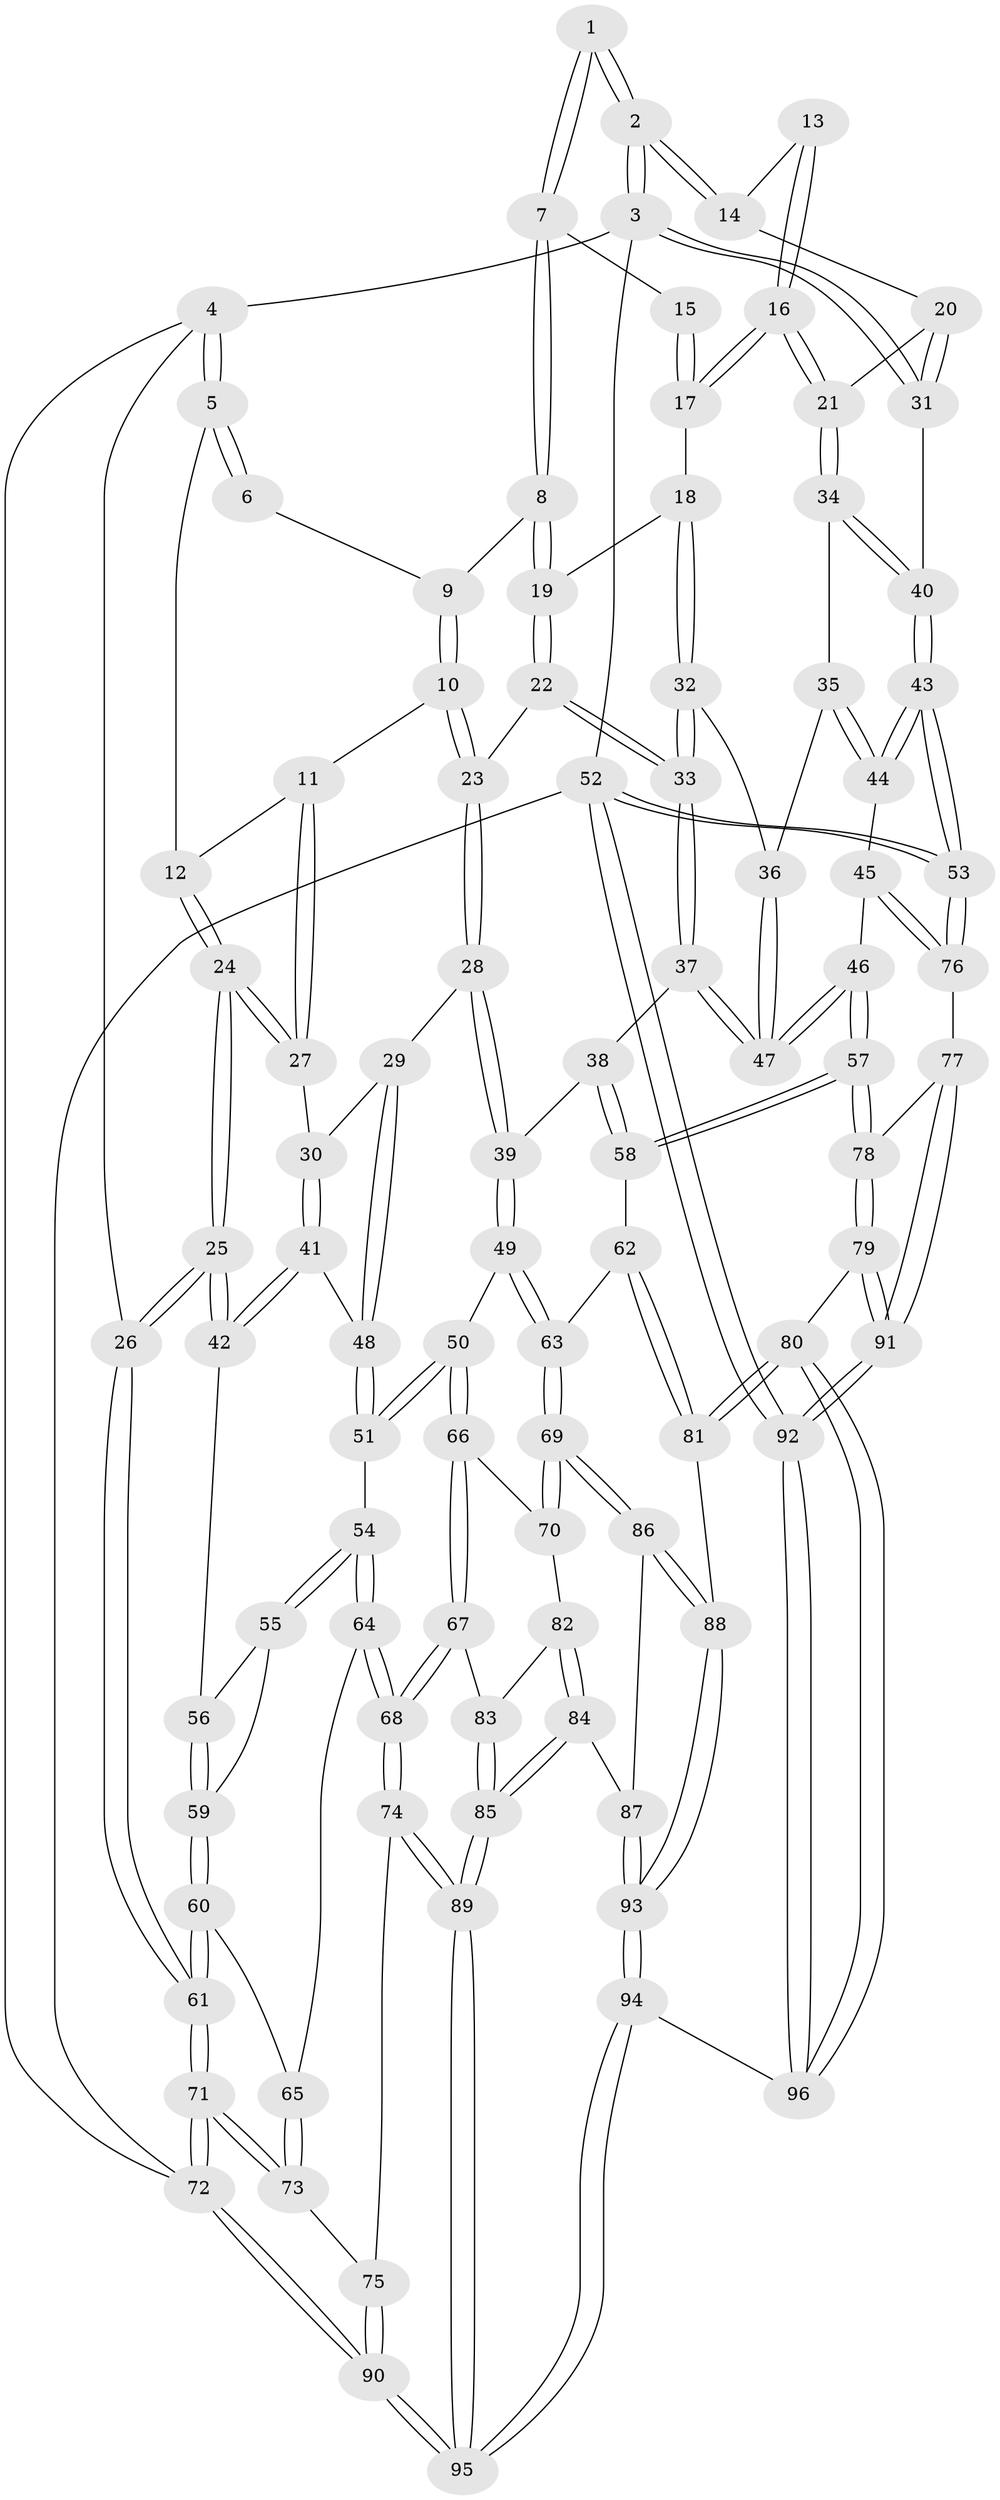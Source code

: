 // Generated by graph-tools (version 1.1) at 2025/51/03/09/25 03:51:03]
// undirected, 96 vertices, 237 edges
graph export_dot {
graph [start="1"]
  node [color=gray90,style=filled];
  1 [pos="+0.6634944688112612+0"];
  2 [pos="+1+0"];
  3 [pos="+1+0"];
  4 [pos="+0+0"];
  5 [pos="+0+0"];
  6 [pos="+0.36232451808082267+0"];
  7 [pos="+0.664441677263725+0"];
  8 [pos="+0.6206785554550343+0.008385023694122591"];
  9 [pos="+0.4152649883704238+0.07164348409706627"];
  10 [pos="+0.36690927938473605+0.17441147659167783"];
  11 [pos="+0.21830825775225185+0.14376299390827502"];
  12 [pos="+0.1491267884851178+0.0545586473765262"];
  13 [pos="+0.8123884964181013+0.051275449136140266"];
  14 [pos="+0.880344315279089+0.08773899456255206"];
  15 [pos="+0.6930478552646735+0"];
  16 [pos="+0.7963159893062094+0.2468353894162518"];
  17 [pos="+0.7757416953984766+0.23925968768731865"];
  18 [pos="+0.6760730069385011+0.2545812064079411"];
  19 [pos="+0.5588426971205684+0.21461779734197423"];
  20 [pos="+0.9039473649655552+0.20275940241829785"];
  21 [pos="+0.8369262374732811+0.26424533189897764"];
  22 [pos="+0.523613232580457+0.2353760881149056"];
  23 [pos="+0.4421590718784409+0.2410220476814322"];
  24 [pos="+0+0.43499242276850314"];
  25 [pos="+0+0.4385025690152173"];
  26 [pos="+0+0.43876472814127154"];
  27 [pos="+0.18310371104592915+0.3051676792676005"];
  28 [pos="+0.3846728159234669+0.37999680213864956"];
  29 [pos="+0.35126120420432877+0.3948735298506193"];
  30 [pos="+0.22411032939519032+0.34618229031754616"];
  31 [pos="+1+0.16100544754835958"];
  32 [pos="+0.6696259379585924+0.41591194478705423"];
  33 [pos="+0.5935495356444478+0.45136525710243897"];
  34 [pos="+0.8520115312117275+0.3525683391978826"];
  35 [pos="+0.8512759015316999+0.35850801436378726"];
  36 [pos="+0.7096732347076207+0.42073909897820466"];
  37 [pos="+0.5597542277742465+0.5090006751612196"];
  38 [pos="+0.5591667053371664+0.509451720475704"];
  39 [pos="+0.5288084915548494+0.5192246208334964"];
  40 [pos="+1+0.30541820780454565"];
  41 [pos="+0.20706644876466904+0.4689511692976903"];
  42 [pos="+0.03140858722714397+0.4921629464783418"];
  43 [pos="+1+0.6117053636049791"];
  44 [pos="+0.9529123171325543+0.5996756224477918"];
  45 [pos="+0.9342091071570147+0.609435111265676"];
  46 [pos="+0.8512909107828812+0.6350448642925327"];
  47 [pos="+0.7768152864836226+0.5766319281348183"];
  48 [pos="+0.29152977029518634+0.5272077385717268"];
  49 [pos="+0.501122575883932+0.5555655262102343"];
  50 [pos="+0.39924962353636184+0.6111826456378523"];
  51 [pos="+0.2956278514401801+0.5610616148625985"];
  52 [pos="+1+1"];
  53 [pos="+1+0.9877120467032783"];
  54 [pos="+0.23967698350889816+0.6028529234038034"];
  55 [pos="+0.20262589183420124+0.5834765981678868"];
  56 [pos="+0.031719609913558156+0.4925372797788942"];
  57 [pos="+0.8000371239716505+0.6843688885001916"];
  58 [pos="+0.6814571690395905+0.7112344325239643"];
  59 [pos="+0.08730041169845675+0.6300622639970627"];
  60 [pos="+0.10899910081848847+0.6849393302443595"];
  61 [pos="+0+0.7510367611833259"];
  62 [pos="+0.6693894634316019+0.7204580870045934"];
  63 [pos="+0.5742169993396232+0.7662339490971468"];
  64 [pos="+0.19537193913450862+0.7088733876194308"];
  65 [pos="+0.1410612515934919+0.7073383696105285"];
  66 [pos="+0.3972718018059425+0.6692177843410403"];
  67 [pos="+0.2877163331235204+0.7800727450956542"];
  68 [pos="+0.25973843456914214+0.7895763224662877"];
  69 [pos="+0.5724684353557609+0.7684031426566922"];
  70 [pos="+0.4814956947966013+0.7694721984701977"];
  71 [pos="+0+0.8160063303487148"];
  72 [pos="+0+1"];
  73 [pos="+0.06499501913969852+0.8155792118939341"];
  74 [pos="+0.24417993070004015+0.8644414816519633"];
  75 [pos="+0.10641386123105039+0.8615877402966995"];
  76 [pos="+0.917285016967233+0.8620119480591505"];
  77 [pos="+0.8742296373934915+0.885559189137951"];
  78 [pos="+0.7999865751329793+0.704391627331424"];
  79 [pos="+0.7572146889035796+0.8885418869775425"];
  80 [pos="+0.7257970146679967+0.898764304685166"];
  81 [pos="+0.7151494684464523+0.8940219608570145"];
  82 [pos="+0.47140863366272795+0.7800611405515079"];
  83 [pos="+0.3746969279335307+0.8071595659219382"];
  84 [pos="+0.44105009886585494+0.8886462807670167"];
  85 [pos="+0.4123818001464892+0.9068957617852617"];
  86 [pos="+0.5795873959686+0.8157687699920447"];
  87 [pos="+0.515290498954424+0.902768267432543"];
  88 [pos="+0.6298498386944268+0.8838672582122789"];
  89 [pos="+0.2991377739744546+1"];
  90 [pos="+0+1"];
  91 [pos="+0.8461632599824507+0.9284630552420388"];
  92 [pos="+0.9959096339978584+1"];
  93 [pos="+0.5622219012613149+1"];
  94 [pos="+0.5537054941345991+1"];
  95 [pos="+0.2897182660678104+1"];
  96 [pos="+0.6563791263534694+1"];
  1 -- 2;
  1 -- 2;
  1 -- 7;
  1 -- 7;
  2 -- 3;
  2 -- 3;
  2 -- 14;
  2 -- 14;
  3 -- 4;
  3 -- 31;
  3 -- 31;
  3 -- 52;
  4 -- 5;
  4 -- 5;
  4 -- 26;
  4 -- 72;
  5 -- 6;
  5 -- 6;
  5 -- 12;
  6 -- 9;
  7 -- 8;
  7 -- 8;
  7 -- 15;
  8 -- 9;
  8 -- 19;
  8 -- 19;
  9 -- 10;
  9 -- 10;
  10 -- 11;
  10 -- 23;
  10 -- 23;
  11 -- 12;
  11 -- 27;
  11 -- 27;
  12 -- 24;
  12 -- 24;
  13 -- 14;
  13 -- 16;
  13 -- 16;
  14 -- 20;
  15 -- 17;
  15 -- 17;
  16 -- 17;
  16 -- 17;
  16 -- 21;
  16 -- 21;
  17 -- 18;
  18 -- 19;
  18 -- 32;
  18 -- 32;
  19 -- 22;
  19 -- 22;
  20 -- 21;
  20 -- 31;
  20 -- 31;
  21 -- 34;
  21 -- 34;
  22 -- 23;
  22 -- 33;
  22 -- 33;
  23 -- 28;
  23 -- 28;
  24 -- 25;
  24 -- 25;
  24 -- 27;
  24 -- 27;
  25 -- 26;
  25 -- 26;
  25 -- 42;
  25 -- 42;
  26 -- 61;
  26 -- 61;
  27 -- 30;
  28 -- 29;
  28 -- 39;
  28 -- 39;
  29 -- 30;
  29 -- 48;
  29 -- 48;
  30 -- 41;
  30 -- 41;
  31 -- 40;
  32 -- 33;
  32 -- 33;
  32 -- 36;
  33 -- 37;
  33 -- 37;
  34 -- 35;
  34 -- 40;
  34 -- 40;
  35 -- 36;
  35 -- 44;
  35 -- 44;
  36 -- 47;
  36 -- 47;
  37 -- 38;
  37 -- 47;
  37 -- 47;
  38 -- 39;
  38 -- 58;
  38 -- 58;
  39 -- 49;
  39 -- 49;
  40 -- 43;
  40 -- 43;
  41 -- 42;
  41 -- 42;
  41 -- 48;
  42 -- 56;
  43 -- 44;
  43 -- 44;
  43 -- 53;
  43 -- 53;
  44 -- 45;
  45 -- 46;
  45 -- 76;
  45 -- 76;
  46 -- 47;
  46 -- 47;
  46 -- 57;
  46 -- 57;
  48 -- 51;
  48 -- 51;
  49 -- 50;
  49 -- 63;
  49 -- 63;
  50 -- 51;
  50 -- 51;
  50 -- 66;
  50 -- 66;
  51 -- 54;
  52 -- 53;
  52 -- 53;
  52 -- 92;
  52 -- 92;
  52 -- 72;
  53 -- 76;
  53 -- 76;
  54 -- 55;
  54 -- 55;
  54 -- 64;
  54 -- 64;
  55 -- 56;
  55 -- 59;
  56 -- 59;
  56 -- 59;
  57 -- 58;
  57 -- 58;
  57 -- 78;
  57 -- 78;
  58 -- 62;
  59 -- 60;
  59 -- 60;
  60 -- 61;
  60 -- 61;
  60 -- 65;
  61 -- 71;
  61 -- 71;
  62 -- 63;
  62 -- 81;
  62 -- 81;
  63 -- 69;
  63 -- 69;
  64 -- 65;
  64 -- 68;
  64 -- 68;
  65 -- 73;
  65 -- 73;
  66 -- 67;
  66 -- 67;
  66 -- 70;
  67 -- 68;
  67 -- 68;
  67 -- 83;
  68 -- 74;
  68 -- 74;
  69 -- 70;
  69 -- 70;
  69 -- 86;
  69 -- 86;
  70 -- 82;
  71 -- 72;
  71 -- 72;
  71 -- 73;
  71 -- 73;
  72 -- 90;
  72 -- 90;
  73 -- 75;
  74 -- 75;
  74 -- 89;
  74 -- 89;
  75 -- 90;
  75 -- 90;
  76 -- 77;
  77 -- 78;
  77 -- 91;
  77 -- 91;
  78 -- 79;
  78 -- 79;
  79 -- 80;
  79 -- 91;
  79 -- 91;
  80 -- 81;
  80 -- 81;
  80 -- 96;
  80 -- 96;
  81 -- 88;
  82 -- 83;
  82 -- 84;
  82 -- 84;
  83 -- 85;
  83 -- 85;
  84 -- 85;
  84 -- 85;
  84 -- 87;
  85 -- 89;
  85 -- 89;
  86 -- 87;
  86 -- 88;
  86 -- 88;
  87 -- 93;
  87 -- 93;
  88 -- 93;
  88 -- 93;
  89 -- 95;
  89 -- 95;
  90 -- 95;
  90 -- 95;
  91 -- 92;
  91 -- 92;
  92 -- 96;
  92 -- 96;
  93 -- 94;
  93 -- 94;
  94 -- 95;
  94 -- 95;
  94 -- 96;
}
